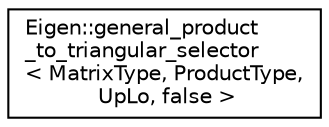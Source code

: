 digraph "Graphical Class Hierarchy"
{
  edge [fontname="Helvetica",fontsize="10",labelfontname="Helvetica",labelfontsize="10"];
  node [fontname="Helvetica",fontsize="10",shape=record];
  rankdir="LR";
  Node1 [label="Eigen::general_product\l_to_triangular_selector\l\< MatrixType, ProductType,\l UpLo, false \>",height=0.2,width=0.4,color="black", fillcolor="white", style="filled",URL="$struct_eigen_1_1general__product__to__triangular__selector_3_01_matrix_type_00_01_product_type_00_01_up_lo_00_01false_01_4.html"];
}
